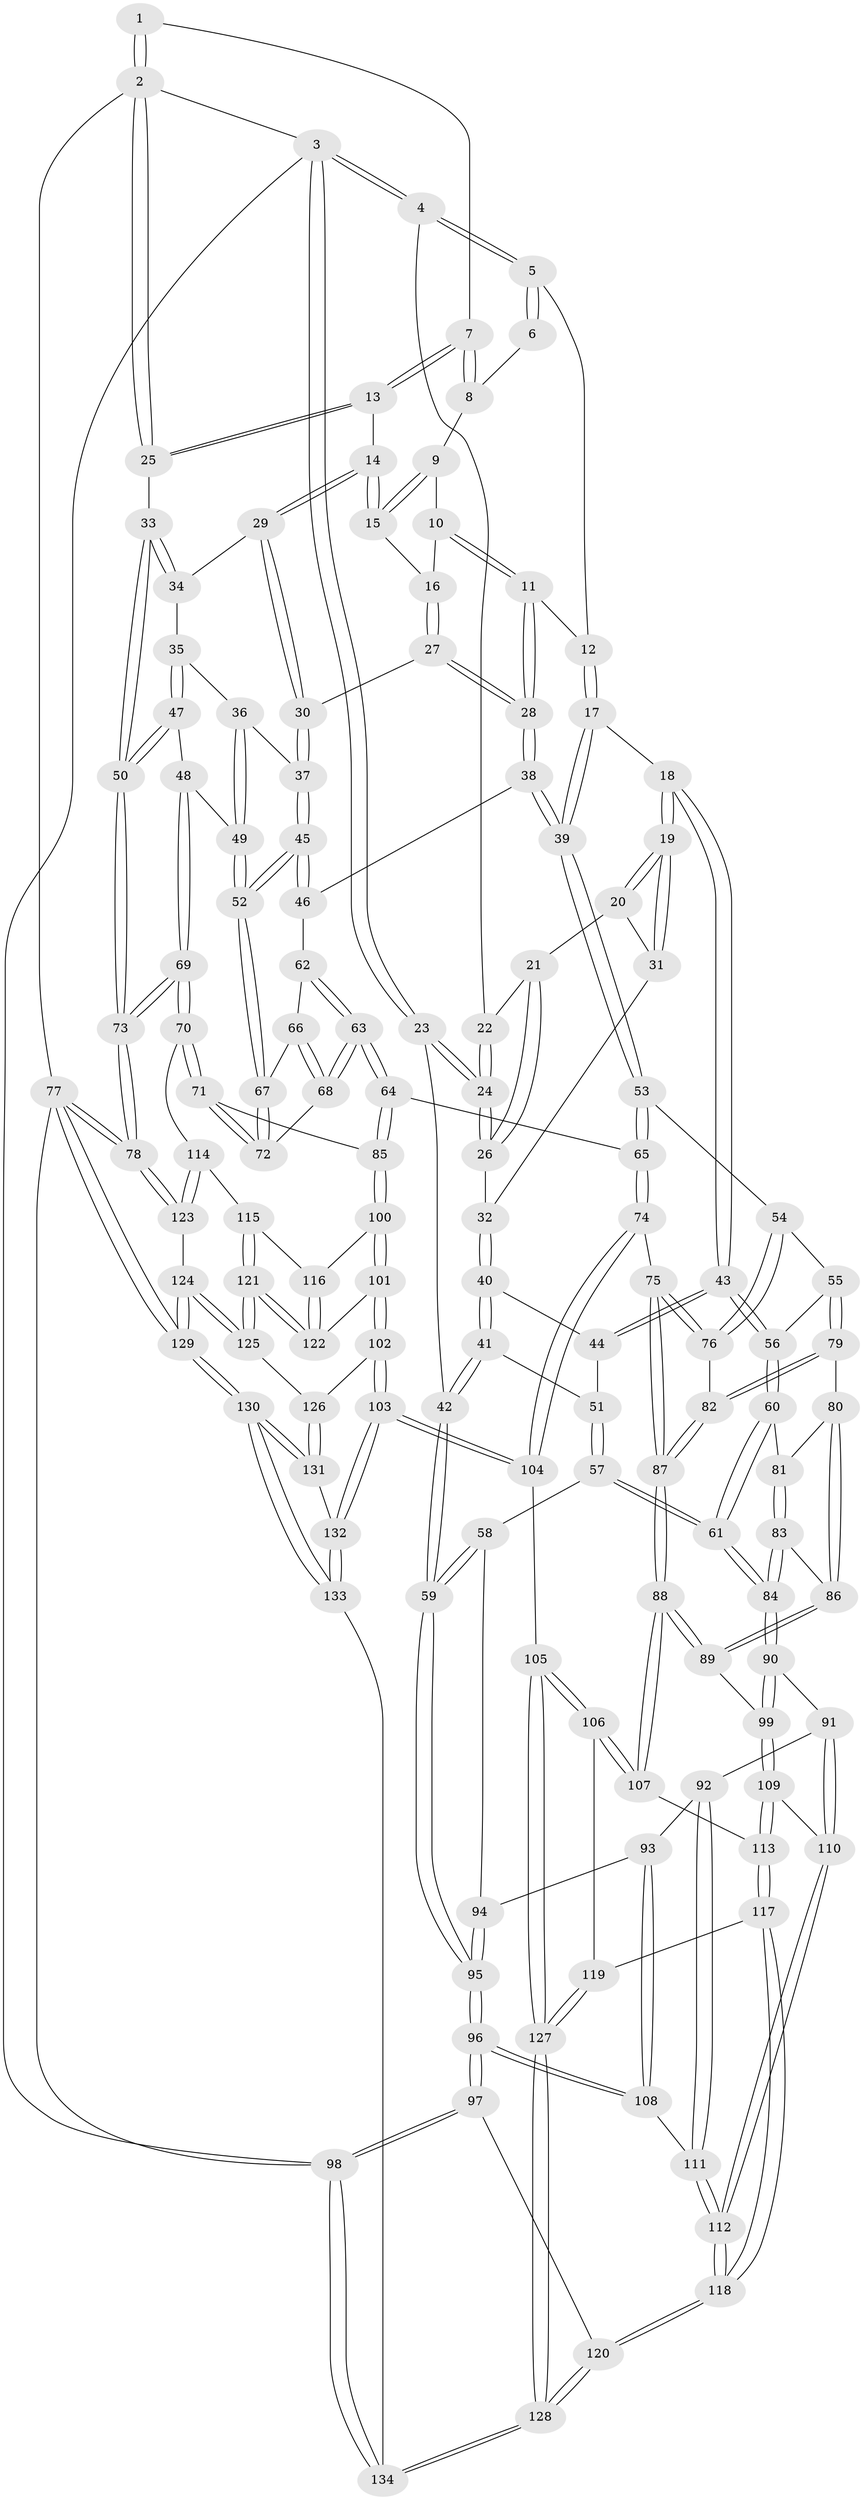// Generated by graph-tools (version 1.1) at 2025/50/03/09/25 03:50:59]
// undirected, 134 vertices, 332 edges
graph export_dot {
graph [start="1"]
  node [color=gray90,style=filled];
  1 [pos="+1+0"];
  2 [pos="+1+0"];
  3 [pos="+0+0"];
  4 [pos="+0.27761196297328655+0"];
  5 [pos="+0.458396269840972+0"];
  6 [pos="+0.7218425878069409+0"];
  7 [pos="+0.8870896945406176+0.061613927406232755"];
  8 [pos="+0.7604205719455756+0.012302948833837453"];
  9 [pos="+0.758327929552087+0.01727234062363023"];
  10 [pos="+0.746989173146151+0.03145772437520518"];
  11 [pos="+0.5847716621805126+0.12441009287097075"];
  12 [pos="+0.46654676807950357+0"];
  13 [pos="+0.891806171271936+0.11218026188758488"];
  14 [pos="+0.8821324113091201+0.13307493427732422"];
  15 [pos="+0.8065762116375789+0.11031478196771466"];
  16 [pos="+0.7535779359024267+0.11669598900806208"];
  17 [pos="+0.3814498996814811+0.2561069115275144"];
  18 [pos="+0.32962840357124873+0.2487647541437075"];
  19 [pos="+0.30661306913783104+0.2126136170964425"];
  20 [pos="+0.24673936706007432+0"];
  21 [pos="+0.24489305564220193+0"];
  22 [pos="+0.2638123256794881+0"];
  23 [pos="+0+0.18788135442164536"];
  24 [pos="+0+0.16785033867599122"];
  25 [pos="+1+0.036910584300723484"];
  26 [pos="+0.029336967122684493+0.16570402040415044"];
  27 [pos="+0.6597797997152247+0.1921842491465953"];
  28 [pos="+0.5921916508554282+0.1885961863504409"];
  29 [pos="+0.8820259443202046+0.13998178234720776"];
  30 [pos="+0.7957473090862198+0.24374508135265174"];
  31 [pos="+0.15246345446227313+0.19042202903589223"];
  32 [pos="+0.09510003152892159+0.20858244044484003"];
  33 [pos="+1+0.1532926225262032"];
  34 [pos="+0.9249710503824085+0.18146783995611576"];
  35 [pos="+0.9655356080720835+0.2840742588913944"];
  36 [pos="+0.960488634869469+0.28515720881715073"];
  37 [pos="+0.8168646757599872+0.30189922834326394"];
  38 [pos="+0.5570514240310372+0.24223385488414212"];
  39 [pos="+0.43295916744532137+0.27287160420429996"];
  40 [pos="+0.10805329535264376+0.24530466528947498"];
  41 [pos="+0.08285098366151647+0.33728070842031965"];
  42 [pos="+0+0.2492973051841065"];
  43 [pos="+0.26389407147754024+0.3165986080597343"];
  44 [pos="+0.20474610574487084+0.30153795295101293"];
  45 [pos="+0.8067048814366321+0.3545643478672771"];
  46 [pos="+0.5616780250608663+0.25190274697174103"];
  47 [pos="+1+0.3235624078934154"];
  48 [pos="+0.897835716482103+0.4073884219501785"];
  49 [pos="+0.8752527005437396+0.39437965956635695"];
  50 [pos="+1+0.3485731990303788"];
  51 [pos="+0.09058200600277395+0.35288080016772994"];
  52 [pos="+0.8058284921839105+0.36508739315536887"];
  53 [pos="+0.4290963076039784+0.33171595351256017"];
  54 [pos="+0.40244028602331233+0.4264691613704864"];
  55 [pos="+0.2960814885741229+0.43638893446845056"];
  56 [pos="+0.24188407331244477+0.395317225220071"];
  57 [pos="+0.10613213004484084+0.4433528945063362"];
  58 [pos="+0.101857876644977+0.4445148651127555"];
  59 [pos="+0+0.3877937170957811"];
  60 [pos="+0.21951740935073968+0.4130751960508685"];
  61 [pos="+0.14384408118538394+0.45729038189099763"];
  62 [pos="+0.5672383081065958+0.2657706485376401"];
  63 [pos="+0.5924612588115823+0.4587329958810294"];
  64 [pos="+0.5770316861357893+0.4933146745998366"];
  65 [pos="+0.5381992020220737+0.49990813081501706"];
  66 [pos="+0.6766543386765738+0.34878011252402874"];
  67 [pos="+0.7859426847587314+0.3884219036951202"];
  68 [pos="+0.6745932546102117+0.4389400868356919"];
  69 [pos="+0.9734926552195036+0.6235550375568132"];
  70 [pos="+0.8899176469441515+0.6178688394628095"];
  71 [pos="+0.7939539127693994+0.564649359195444"];
  72 [pos="+0.7669576967886877+0.43846999015495725"];
  73 [pos="+1+0.6926246436077437"];
  74 [pos="+0.495385047884014+0.5179822948583204"];
  75 [pos="+0.475175972617529+0.5142172794418971"];
  76 [pos="+0.4143027766333939+0.4683256456623311"];
  77 [pos="+1+1"];
  78 [pos="+1+0.8873338746334282"];
  79 [pos="+0.3174754298930297+0.4990558600532425"];
  80 [pos="+0.290082581883597+0.5173473424564569"];
  81 [pos="+0.26424611854109487+0.5089987805128929"];
  82 [pos="+0.34670762827114815+0.515566262339063"];
  83 [pos="+0.22712297520516486+0.5312212743729923"];
  84 [pos="+0.16058757361841453+0.519491223775625"];
  85 [pos="+0.6523038660397558+0.5988564144159679"];
  86 [pos="+0.2732020703768457+0.5609963425126383"];
  87 [pos="+0.36062497115522074+0.6013938321114931"];
  88 [pos="+0.34947161959049994+0.6352424555279303"];
  89 [pos="+0.28282370237488136+0.5949872532745918"];
  90 [pos="+0.15724203080897328+0.5570977819832148"];
  91 [pos="+0.15032432755437924+0.5672202246357582"];
  92 [pos="+0.13116575282715132+0.5811070100038"];
  93 [pos="+0.07481595393683588+0.5910380434696496"];
  94 [pos="+0.04487555282711643+0.5193878428773265"];
  95 [pos="+0+0.6801339840025835"];
  96 [pos="+0+0.6816078746536959"];
  97 [pos="+0+0.8211765484622751"];
  98 [pos="+0+1"];
  99 [pos="+0.22660768146938018+0.6038137499297757"];
  100 [pos="+0.6130497109099278+0.6930022047499983"];
  101 [pos="+0.5953962159793545+0.7128101954131951"];
  102 [pos="+0.5247933084742316+0.7602059669779131"];
  103 [pos="+0.5155367195488241+0.7632437657260996"];
  104 [pos="+0.4723555098671598+0.7551567396998555"];
  105 [pos="+0.44312642182494144+0.7583673599428911"];
  106 [pos="+0.4331389106528209+0.7530054578475252"];
  107 [pos="+0.35585811874171075+0.6590042178914066"];
  108 [pos="+0+0.6620609086885187"];
  109 [pos="+0.2125660056847596+0.675076825709306"];
  110 [pos="+0.17978185361594523+0.6745035582493152"];
  111 [pos="+0.1036891634474612+0.6970768649587876"];
  112 [pos="+0.11947427939285024+0.7098397177471495"];
  113 [pos="+0.23309353934644844+0.6892822314606949"];
  114 [pos="+0.8176266232924475+0.6945605421118347"];
  115 [pos="+0.7768802227800222+0.7230496896061901"];
  116 [pos="+0.7073396192205461+0.7142337717291981"];
  117 [pos="+0.22635331048346496+0.7882690195847571"];
  118 [pos="+0.13908865243168173+0.8051674119041646"];
  119 [pos="+0.24796995775173505+0.7963331074159615"];
  120 [pos="+0.08614429650243377+0.8795872417188884"];
  121 [pos="+0.7481545896312435+0.8189257465225465"];
  122 [pos="+0.7382699465040494+0.811024047627518"];
  123 [pos="+0.8214497155572319+0.8089316854969038"];
  124 [pos="+0.7540004016339481+0.8322653794587137"];
  125 [pos="+0.7507629500299973+0.8289431970195552"];
  126 [pos="+0.6633215285572497+0.8519511948276483"];
  127 [pos="+0.3006638011367976+1"];
  128 [pos="+0.2818151874040594+1"];
  129 [pos="+0.8803256265024008+1"];
  130 [pos="+0.8377089001700708+1"];
  131 [pos="+0.671267569310841+0.9915407395844992"];
  132 [pos="+0.5469568767766155+0.8798106832606172"];
  133 [pos="+0.4064804475943433+1"];
  134 [pos="+0.28618203414701404+1"];
  1 -- 2;
  1 -- 2;
  1 -- 7;
  2 -- 3;
  2 -- 25;
  2 -- 25;
  2 -- 77;
  3 -- 4;
  3 -- 4;
  3 -- 23;
  3 -- 23;
  3 -- 98;
  4 -- 5;
  4 -- 5;
  4 -- 22;
  5 -- 6;
  5 -- 6;
  5 -- 12;
  6 -- 8;
  7 -- 8;
  7 -- 8;
  7 -- 13;
  7 -- 13;
  8 -- 9;
  9 -- 10;
  9 -- 15;
  9 -- 15;
  10 -- 11;
  10 -- 11;
  10 -- 16;
  11 -- 12;
  11 -- 28;
  11 -- 28;
  12 -- 17;
  12 -- 17;
  13 -- 14;
  13 -- 25;
  13 -- 25;
  14 -- 15;
  14 -- 15;
  14 -- 29;
  14 -- 29;
  15 -- 16;
  16 -- 27;
  16 -- 27;
  17 -- 18;
  17 -- 39;
  17 -- 39;
  18 -- 19;
  18 -- 19;
  18 -- 43;
  18 -- 43;
  19 -- 20;
  19 -- 20;
  19 -- 31;
  19 -- 31;
  20 -- 21;
  20 -- 31;
  21 -- 22;
  21 -- 26;
  21 -- 26;
  22 -- 24;
  22 -- 24;
  23 -- 24;
  23 -- 24;
  23 -- 42;
  24 -- 26;
  24 -- 26;
  25 -- 33;
  26 -- 32;
  27 -- 28;
  27 -- 28;
  27 -- 30;
  28 -- 38;
  28 -- 38;
  29 -- 30;
  29 -- 30;
  29 -- 34;
  30 -- 37;
  30 -- 37;
  31 -- 32;
  32 -- 40;
  32 -- 40;
  33 -- 34;
  33 -- 34;
  33 -- 50;
  33 -- 50;
  34 -- 35;
  35 -- 36;
  35 -- 47;
  35 -- 47;
  36 -- 37;
  36 -- 49;
  36 -- 49;
  37 -- 45;
  37 -- 45;
  38 -- 39;
  38 -- 39;
  38 -- 46;
  39 -- 53;
  39 -- 53;
  40 -- 41;
  40 -- 41;
  40 -- 44;
  41 -- 42;
  41 -- 42;
  41 -- 51;
  42 -- 59;
  42 -- 59;
  43 -- 44;
  43 -- 44;
  43 -- 56;
  43 -- 56;
  44 -- 51;
  45 -- 46;
  45 -- 46;
  45 -- 52;
  45 -- 52;
  46 -- 62;
  47 -- 48;
  47 -- 50;
  47 -- 50;
  48 -- 49;
  48 -- 69;
  48 -- 69;
  49 -- 52;
  49 -- 52;
  50 -- 73;
  50 -- 73;
  51 -- 57;
  51 -- 57;
  52 -- 67;
  52 -- 67;
  53 -- 54;
  53 -- 65;
  53 -- 65;
  54 -- 55;
  54 -- 76;
  54 -- 76;
  55 -- 56;
  55 -- 79;
  55 -- 79;
  56 -- 60;
  56 -- 60;
  57 -- 58;
  57 -- 61;
  57 -- 61;
  58 -- 59;
  58 -- 59;
  58 -- 94;
  59 -- 95;
  59 -- 95;
  60 -- 61;
  60 -- 61;
  60 -- 81;
  61 -- 84;
  61 -- 84;
  62 -- 63;
  62 -- 63;
  62 -- 66;
  63 -- 64;
  63 -- 64;
  63 -- 68;
  63 -- 68;
  64 -- 65;
  64 -- 85;
  64 -- 85;
  65 -- 74;
  65 -- 74;
  66 -- 67;
  66 -- 68;
  66 -- 68;
  67 -- 72;
  67 -- 72;
  68 -- 72;
  69 -- 70;
  69 -- 70;
  69 -- 73;
  69 -- 73;
  70 -- 71;
  70 -- 71;
  70 -- 114;
  71 -- 72;
  71 -- 72;
  71 -- 85;
  73 -- 78;
  73 -- 78;
  74 -- 75;
  74 -- 104;
  74 -- 104;
  75 -- 76;
  75 -- 76;
  75 -- 87;
  75 -- 87;
  76 -- 82;
  77 -- 78;
  77 -- 78;
  77 -- 129;
  77 -- 129;
  77 -- 98;
  78 -- 123;
  78 -- 123;
  79 -- 80;
  79 -- 82;
  79 -- 82;
  80 -- 81;
  80 -- 86;
  80 -- 86;
  81 -- 83;
  81 -- 83;
  82 -- 87;
  82 -- 87;
  83 -- 84;
  83 -- 84;
  83 -- 86;
  84 -- 90;
  84 -- 90;
  85 -- 100;
  85 -- 100;
  86 -- 89;
  86 -- 89;
  87 -- 88;
  87 -- 88;
  88 -- 89;
  88 -- 89;
  88 -- 107;
  88 -- 107;
  89 -- 99;
  90 -- 91;
  90 -- 99;
  90 -- 99;
  91 -- 92;
  91 -- 110;
  91 -- 110;
  92 -- 93;
  92 -- 111;
  92 -- 111;
  93 -- 94;
  93 -- 108;
  93 -- 108;
  94 -- 95;
  94 -- 95;
  95 -- 96;
  95 -- 96;
  96 -- 97;
  96 -- 97;
  96 -- 108;
  96 -- 108;
  97 -- 98;
  97 -- 98;
  97 -- 120;
  98 -- 134;
  98 -- 134;
  99 -- 109;
  99 -- 109;
  100 -- 101;
  100 -- 101;
  100 -- 116;
  101 -- 102;
  101 -- 102;
  101 -- 122;
  102 -- 103;
  102 -- 103;
  102 -- 126;
  103 -- 104;
  103 -- 104;
  103 -- 132;
  103 -- 132;
  104 -- 105;
  105 -- 106;
  105 -- 106;
  105 -- 127;
  105 -- 127;
  106 -- 107;
  106 -- 107;
  106 -- 119;
  107 -- 113;
  108 -- 111;
  109 -- 110;
  109 -- 113;
  109 -- 113;
  110 -- 112;
  110 -- 112;
  111 -- 112;
  111 -- 112;
  112 -- 118;
  112 -- 118;
  113 -- 117;
  113 -- 117;
  114 -- 115;
  114 -- 123;
  114 -- 123;
  115 -- 116;
  115 -- 121;
  115 -- 121;
  116 -- 122;
  116 -- 122;
  117 -- 118;
  117 -- 118;
  117 -- 119;
  118 -- 120;
  118 -- 120;
  119 -- 127;
  119 -- 127;
  120 -- 128;
  120 -- 128;
  121 -- 122;
  121 -- 122;
  121 -- 125;
  121 -- 125;
  123 -- 124;
  124 -- 125;
  124 -- 125;
  124 -- 129;
  124 -- 129;
  125 -- 126;
  126 -- 131;
  126 -- 131;
  127 -- 128;
  127 -- 128;
  128 -- 134;
  128 -- 134;
  129 -- 130;
  129 -- 130;
  130 -- 131;
  130 -- 131;
  130 -- 133;
  130 -- 133;
  131 -- 132;
  132 -- 133;
  132 -- 133;
  133 -- 134;
}
